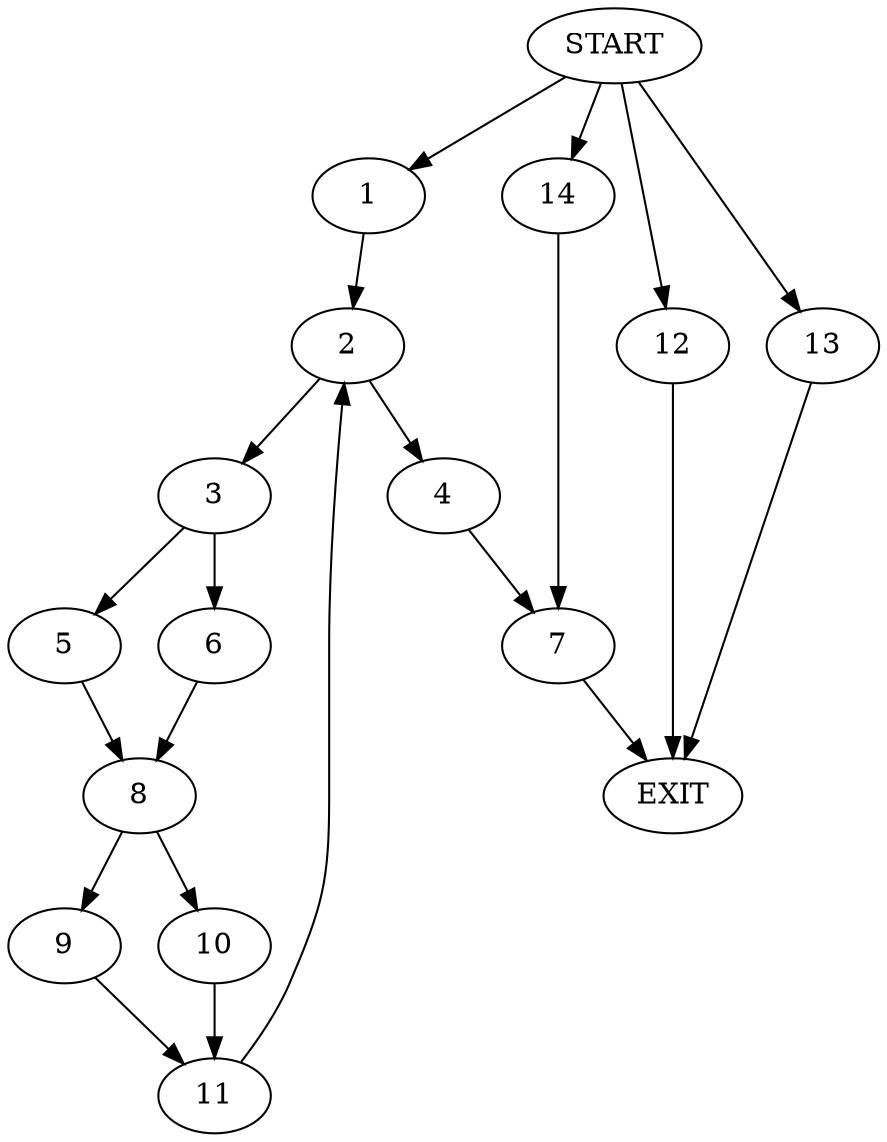 digraph {
0 [label="START"]
15 [label="EXIT"]
0 -> 1
1 -> 2
2 -> 3
2 -> 4
3 -> 5
3 -> 6
4 -> 7
5 -> 8
6 -> 8
8 -> 9
8 -> 10
9 -> 11
10 -> 11
0 -> 12
12 -> 15
0 -> 13
13 -> 15
11 -> 2
7 -> 15
0 -> 14
14 -> 7
}
